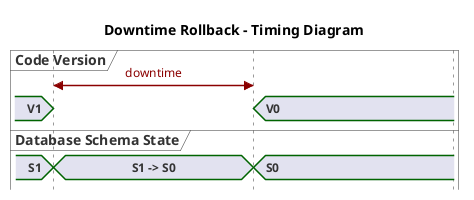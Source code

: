 @startuml
Title Downtime Rollback - Timing Diagram
hide time-axis
concise "Code Version" as code
concise "Database Schema State" as db_state
scale 10 as 200 pixels

code is "V1"
db_state is "S1"

@code
10 is {hidden}
20 is "V0"
code@10 <-> @20 : downtime

@db_state

10 is "S1 -> S0"
20 is "S0"

@enduml
